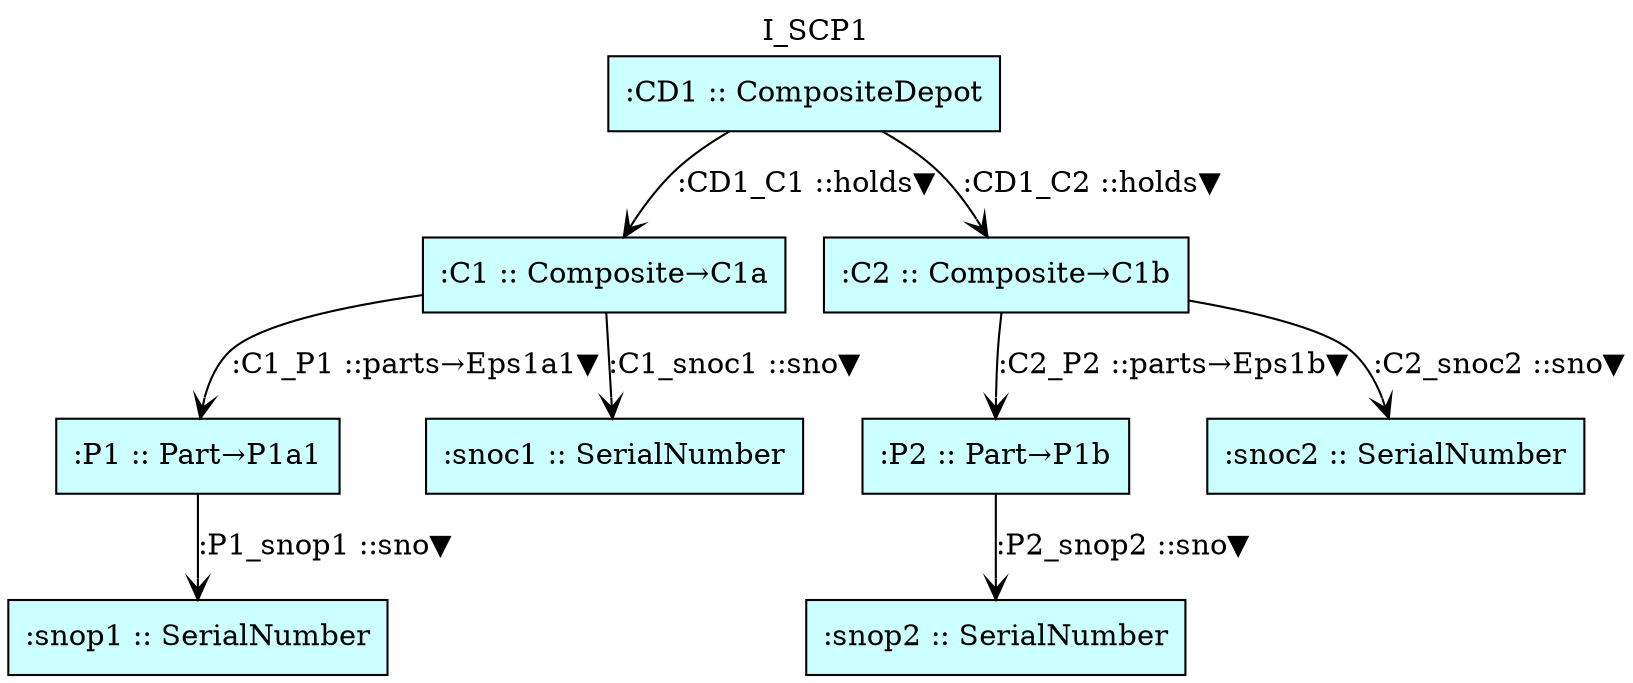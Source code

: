 digraph {graph[label=I_SCP1,labelloc=tl,labelfontsize=12];
"C1"[shape=box,fillcolor="#CCFFFF",style = filled,label=":C1 :: Composite→C1a"];
"C2"[shape=box,fillcolor="#CCFFFF",style = filled,label=":C2 :: Composite→C1b"];
"P1"[shape=box,fillcolor="#CCFFFF",style = filled,label=":P1 :: Part→P1a1"];
"P2"[shape=box,fillcolor="#CCFFFF",style = filled,label=":P2 :: Part→P1b"];
"snop1"[shape=box,fillcolor="#CCFFFF",style = filled,label=":snop1 :: SerialNumber"];
"snop2"[shape=box,fillcolor="#CCFFFF",style = filled,label=":snop2 :: SerialNumber"];
"snoc1"[shape=box,fillcolor="#CCFFFF",style = filled,label=":snoc1 :: SerialNumber"];
"snoc2"[shape=box,fillcolor="#CCFFFF",style = filled,label=":snoc2 :: SerialNumber"];
"CD1"[shape=box,fillcolor="#CCFFFF",style = filled,label=":CD1 :: CompositeDepot"];

"CD1"->"C1"[label=":CD1_C1 ::holds▼",arrowhead=vee];
"CD1"->"C2"[label=":CD1_C2 ::holds▼",arrowhead=vee];
"C1"->"P1"[label=":C1_P1 ::parts→Eps1a1▼",arrowhead=vee];
"C2"->"P2"[label=":C2_P2 ::parts→Eps1b▼",arrowhead=vee];
"P1"->"snop1"[label=":P1_snop1 ::sno▼",arrowhead=vee];
"P2"->"snop2"[label=":P2_snop2 ::sno▼",arrowhead=vee];
"C1"->"snoc1"[label=":C1_snoc1 ::sno▼",arrowhead=vee];
"C2"->"snoc2"[label=":C2_snoc2 ::sno▼",arrowhead=vee];
}